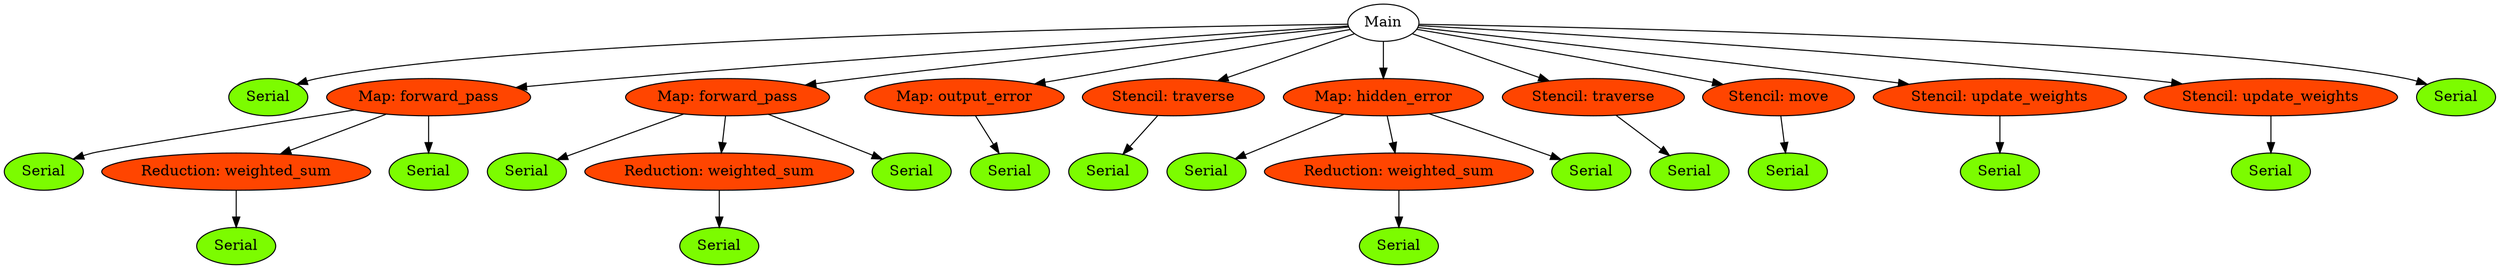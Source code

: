 // Abstract Pattern Tree
digraph {
	OY0iqTUgAXTDMBajz586 [label=Main]
	"1snajkg4Y0SCS5JCiWtL" [label=Serial fillcolor=lawngreen style=filled]
	EGg0nciAIjRfga1cCils [label="Map: forward_pass" fillcolor=orangered style=filled]
	"2bfvelhvgnlrZUIJbCEx" [label=Serial fillcolor=lawngreen style=filled]
	SeP3FF6sQSPQeeSrCOgS [label="Reduction: weighted_sum" fillcolor=orangered style=filled]
	Woh1OpRMgp0ne0kuV9Ik [label=Serial fillcolor=lawngreen style=filled]
	qp7KXtkDYcNurpLaadiZ [label=Serial fillcolor=lawngreen style=filled]
	"5ZCfYHSOWLk5u0QNuTPV" [label="Map: forward_pass" fillcolor=orangered style=filled]
	bYQnIWmWI82XFJxn7oBN [label=Serial fillcolor=lawngreen style=filled]
	"2kjzL8gxxvIcZtQ6TrnF" [label="Reduction: weighted_sum" fillcolor=orangered style=filled]
	Lz2YaKkjECXzADA1EA4B [label=Serial fillcolor=lawngreen style=filled]
	G8fE5sxI2MDRrrboIx0B [label=Serial fillcolor=lawngreen style=filled]
	GLGhRBDkFBlashJCIKVx [label="Map: output_error" fillcolor=orangered style=filled]
	"8uzygGm9g68z63Xj58Jj" [label=Serial fillcolor=lawngreen style=filled]
	XgSGsjDpaeLzhJGKOvSA [label="Stencil: traverse" fillcolor=orangered style=filled]
	"3ljorETCQRroigDCEYiG" [label=Serial fillcolor=lawngreen style=filled]
	R7YR882hLp3r1vOuLUfh [label="Map: hidden_error" fillcolor=orangered style=filled]
	yhkv6CxP6XDJomzjE9aK [label=Serial fillcolor=lawngreen style=filled]
	"66agB1p162gupaUfP0sT" [label="Reduction: weighted_sum" fillcolor=orangered style=filled]
	TYbf6oDD0y9OGMvPKBKI [label=Serial fillcolor=lawngreen style=filled]
	YW1yq9UeB3vKcPplE5Kx [label=Serial fillcolor=lawngreen style=filled]
	Q4ZHSGSYeyy1bhIeLGKK [label="Stencil: traverse" fillcolor=orangered style=filled]
	"45xGKXhFY0viMzbZDU3I" [label=Serial fillcolor=lawngreen style=filled]
	aimpSSvuk0fFyXOtr1XR [label="Stencil: move" fillcolor=orangered style=filled]
	xOktY8CEInSsJfxXQdmd [label=Serial fillcolor=lawngreen style=filled]
	CIBzme9QhTViC5zRfHCe [label="Stencil: update_weights" fillcolor=orangered style=filled]
	abbDePg46njnMeD8sE73 [label=Serial fillcolor=lawngreen style=filled]
	tSf57bKHdGkq43mmoN7L [label="Stencil: update_weights" fillcolor=orangered style=filled]
	H6RrZOeOjEvVR378sxfg [label=Serial fillcolor=lawngreen style=filled]
	K7nTycSGSLDNG6GT1u9E [label=Serial fillcolor=lawngreen style=filled]
	OY0iqTUgAXTDMBajz586 -> "1snajkg4Y0SCS5JCiWtL"
	OY0iqTUgAXTDMBajz586 -> EGg0nciAIjRfga1cCils
	EGg0nciAIjRfga1cCils -> "2bfvelhvgnlrZUIJbCEx"
	EGg0nciAIjRfga1cCils -> SeP3FF6sQSPQeeSrCOgS
	SeP3FF6sQSPQeeSrCOgS -> Woh1OpRMgp0ne0kuV9Ik
	EGg0nciAIjRfga1cCils -> qp7KXtkDYcNurpLaadiZ
	OY0iqTUgAXTDMBajz586 -> "5ZCfYHSOWLk5u0QNuTPV"
	"5ZCfYHSOWLk5u0QNuTPV" -> bYQnIWmWI82XFJxn7oBN
	"5ZCfYHSOWLk5u0QNuTPV" -> "2kjzL8gxxvIcZtQ6TrnF"
	"2kjzL8gxxvIcZtQ6TrnF" -> Lz2YaKkjECXzADA1EA4B
	"5ZCfYHSOWLk5u0QNuTPV" -> G8fE5sxI2MDRrrboIx0B
	OY0iqTUgAXTDMBajz586 -> GLGhRBDkFBlashJCIKVx
	GLGhRBDkFBlashJCIKVx -> "8uzygGm9g68z63Xj58Jj"
	OY0iqTUgAXTDMBajz586 -> XgSGsjDpaeLzhJGKOvSA
	XgSGsjDpaeLzhJGKOvSA -> "3ljorETCQRroigDCEYiG"
	OY0iqTUgAXTDMBajz586 -> R7YR882hLp3r1vOuLUfh
	R7YR882hLp3r1vOuLUfh -> yhkv6CxP6XDJomzjE9aK
	R7YR882hLp3r1vOuLUfh -> "66agB1p162gupaUfP0sT"
	"66agB1p162gupaUfP0sT" -> TYbf6oDD0y9OGMvPKBKI
	R7YR882hLp3r1vOuLUfh -> YW1yq9UeB3vKcPplE5Kx
	OY0iqTUgAXTDMBajz586 -> Q4ZHSGSYeyy1bhIeLGKK
	Q4ZHSGSYeyy1bhIeLGKK -> "45xGKXhFY0viMzbZDU3I"
	OY0iqTUgAXTDMBajz586 -> aimpSSvuk0fFyXOtr1XR
	aimpSSvuk0fFyXOtr1XR -> xOktY8CEInSsJfxXQdmd
	OY0iqTUgAXTDMBajz586 -> CIBzme9QhTViC5zRfHCe
	CIBzme9QhTViC5zRfHCe -> abbDePg46njnMeD8sE73
	OY0iqTUgAXTDMBajz586 -> tSf57bKHdGkq43mmoN7L
	tSf57bKHdGkq43mmoN7L -> H6RrZOeOjEvVR378sxfg
	OY0iqTUgAXTDMBajz586 -> K7nTycSGSLDNG6GT1u9E
}

